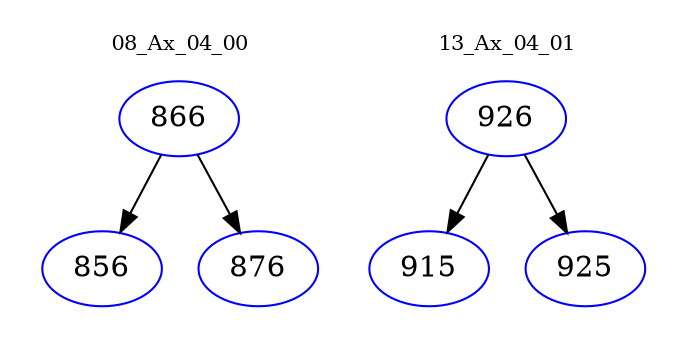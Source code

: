 digraph{
subgraph cluster_0 {
color = white
label = "08_Ax_04_00";
fontsize=10;
T0_866 [label="866", color="blue"]
T0_866 -> T0_856 [color="black"]
T0_856 [label="856", color="blue"]
T0_866 -> T0_876 [color="black"]
T0_876 [label="876", color="blue"]
}
subgraph cluster_1 {
color = white
label = "13_Ax_04_01";
fontsize=10;
T1_926 [label="926", color="blue"]
T1_926 -> T1_915 [color="black"]
T1_915 [label="915", color="blue"]
T1_926 -> T1_925 [color="black"]
T1_925 [label="925", color="blue"]
}
}
